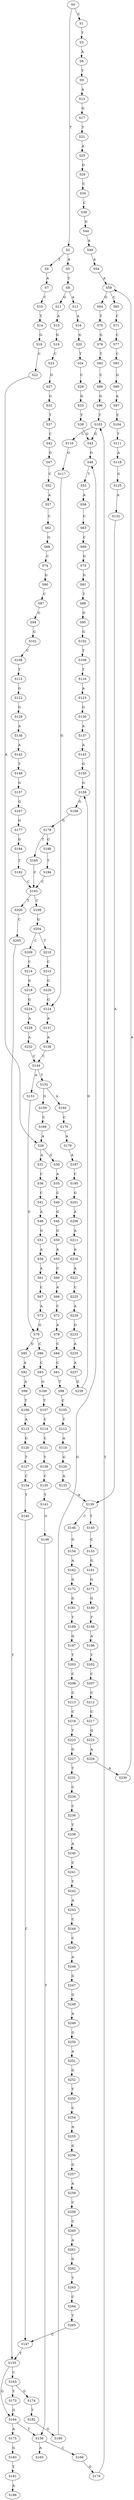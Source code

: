 strict digraph  {
	S0 -> S1 [ label = C ];
	S0 -> S2 [ label = T ];
	S1 -> S3 [ label = T ];
	S2 -> S4 [ label = T ];
	S2 -> S5 [ label = A ];
	S3 -> S6 [ label = A ];
	S4 -> S7 [ label = A ];
	S5 -> S8 [ label = T ];
	S6 -> S9 [ label = T ];
	S7 -> S10 [ label = C ];
	S8 -> S11 [ label = G ];
	S8 -> S12 [ label = A ];
	S9 -> S13 [ label = A ];
	S10 -> S14 [ label = T ];
	S11 -> S15 [ label = A ];
	S12 -> S16 [ label = A ];
	S13 -> S17 [ label = G ];
	S14 -> S18 [ label = G ];
	S15 -> S19 [ label = G ];
	S16 -> S20 [ label = G ];
	S17 -> S21 [ label = T ];
	S18 -> S22 [ label = C ];
	S19 -> S23 [ label = C ];
	S20 -> S24 [ label = T ];
	S21 -> S25 [ label = A ];
	S22 -> S26 [ label = A ];
	S23 -> S27 [ label = G ];
	S24 -> S28 [ label = C ];
	S25 -> S29 [ label = G ];
	S26 -> S30 [ label = G ];
	S26 -> S31 [ label = A ];
	S27 -> S32 [ label = G ];
	S28 -> S33 [ label = G ];
	S29 -> S34 [ label = C ];
	S30 -> S35 [ label = A ];
	S31 -> S36 [ label = C ];
	S32 -> S37 [ label = T ];
	S33 -> S38 [ label = T ];
	S34 -> S39 [ label = C ];
	S35 -> S40 [ label = C ];
	S36 -> S41 [ label = C ];
	S37 -> S42 [ label = C ];
	S38 -> S43 [ label = G ];
	S39 -> S44 [ label = G ];
	S40 -> S45 [ label = G ];
	S41 -> S46 [ label = A ];
	S42 -> S47 [ label = G ];
	S43 -> S48 [ label = G ];
	S44 -> S49 [ label = A ];
	S45 -> S50 [ label = G ];
	S46 -> S51 [ label = G ];
	S47 -> S52 [ label = C ];
	S48 -> S53 [ label = T ];
	S49 -> S54 [ label = A ];
	S50 -> S55 [ label = A ];
	S51 -> S56 [ label = A ];
	S52 -> S57 [ label = A ];
	S53 -> S58 [ label = A ];
	S54 -> S59 [ label = A ];
	S55 -> S60 [ label = C ];
	S56 -> S61 [ label = A ];
	S57 -> S62 [ label = C ];
	S58 -> S63 [ label = C ];
	S59 -> S64 [ label = G ];
	S59 -> S65 [ label = C ];
	S60 -> S66 [ label = A ];
	S61 -> S67 [ label = C ];
	S62 -> S68 [ label = G ];
	S63 -> S69 [ label = C ];
	S64 -> S70 [ label = T ];
	S65 -> S71 [ label = C ];
	S66 -> S72 [ label = C ];
	S67 -> S73 [ label = A ];
	S68 -> S74 [ label = C ];
	S69 -> S75 [ label = G ];
	S70 -> S76 [ label = G ];
	S71 -> S77 [ label = C ];
	S72 -> S78 [ label = A ];
	S73 -> S79 [ label = G ];
	S74 -> S80 [ label = G ];
	S75 -> S81 [ label = G ];
	S76 -> S82 [ label = T ];
	S77 -> S83 [ label = C ];
	S78 -> S84 [ label = C ];
	S79 -> S85 [ label = G ];
	S79 -> S86 [ label = C ];
	S80 -> S87 [ label = C ];
	S81 -> S88 [ label = T ];
	S82 -> S89 [ label = C ];
	S83 -> S90 [ label = G ];
	S84 -> S91 [ label = C ];
	S85 -> S92 [ label = A ];
	S86 -> S93 [ label = C ];
	S87 -> S94 [ label = G ];
	S88 -> S95 [ label = G ];
	S89 -> S96 [ label = G ];
	S90 -> S97 [ label = A ];
	S91 -> S98 [ label = T ];
	S92 -> S99 [ label = A ];
	S93 -> S100 [ label = G ];
	S94 -> S101 [ label = G ];
	S95 -> S102 [ label = G ];
	S96 -> S103 [ label = T ];
	S97 -> S104 [ label = C ];
	S98 -> S105 [ label = C ];
	S99 -> S106 [ label = T ];
	S100 -> S107 [ label = T ];
	S101 -> S108 [ label = C ];
	S102 -> S109 [ label = T ];
	S103 -> S110 [ label = C ];
	S103 -> S43 [ label = G ];
	S104 -> S111 [ label = T ];
	S105 -> S112 [ label = T ];
	S106 -> S113 [ label = A ];
	S107 -> S114 [ label = C ];
	S108 -> S115 [ label = T ];
	S109 -> S116 [ label = T ];
	S110 -> S117 [ label = G ];
	S111 -> S118 [ label = A ];
	S112 -> S119 [ label = A ];
	S113 -> S120 [ label = G ];
	S114 -> S121 [ label = C ];
	S115 -> S122 [ label = G ];
	S116 -> S123 [ label = A ];
	S117 -> S124 [ label = G ];
	S118 -> S125 [ label = G ];
	S119 -> S126 [ label = G ];
	S120 -> S127 [ label = T ];
	S121 -> S128 [ label = T ];
	S122 -> S129 [ label = G ];
	S123 -> S130 [ label = G ];
	S124 -> S131 [ label = A ];
	S125 -> S132 [ label = A ];
	S126 -> S133 [ label = A ];
	S127 -> S134 [ label = C ];
	S128 -> S135 [ label = C ];
	S129 -> S136 [ label = A ];
	S130 -> S137 [ label = A ];
	S131 -> S138 [ label = A ];
	S132 -> S139 [ label = A ];
	S133 -> S139 [ label = A ];
	S134 -> S140 [ label = T ];
	S135 -> S141 [ label = T ];
	S136 -> S142 [ label = A ];
	S137 -> S143 [ label = A ];
	S138 -> S144 [ label = C ];
	S139 -> S145 [ label = T ];
	S139 -> S146 [ label = C ];
	S140 -> S147 [ label = C ];
	S141 -> S148 [ label = G ];
	S142 -> S149 [ label = T ];
	S143 -> S150 [ label = G ];
	S144 -> S151 [ label = A ];
	S144 -> S152 [ label = T ];
	S145 -> S153 [ label = C ];
	S146 -> S154 [ label = G ];
	S147 -> S155 [ label = T ];
	S148 -> S156 [ label = T ];
	S149 -> S157 [ label = G ];
	S150 -> S158 [ label = G ];
	S151 -> S79 [ label = G ];
	S152 -> S159 [ label = G ];
	S152 -> S160 [ label = A ];
	S153 -> S161 [ label = G ];
	S154 -> S162 [ label = A ];
	S155 -> S163 [ label = C ];
	S155 -> S164 [ label = G ];
	S156 -> S165 [ label = A ];
	S156 -> S166 [ label = C ];
	S157 -> S167 [ label = G ];
	S158 -> S168 [ label = G ];
	S159 -> S169 [ label = C ];
	S160 -> S170 [ label = C ];
	S161 -> S171 [ label = G ];
	S162 -> S172 [ label = G ];
	S163 -> S173 [ label = T ];
	S163 -> S174 [ label = G ];
	S164 -> S175 [ label = A ];
	S164 -> S156 [ label = T ];
	S166 -> S176 [ label = G ];
	S167 -> S177 [ label = G ];
	S168 -> S178 [ label = G ];
	S169 -> S26 [ label = A ];
	S170 -> S179 [ label = A ];
	S171 -> S180 [ label = G ];
	S172 -> S181 [ label = G ];
	S173 -> S164 [ label = G ];
	S174 -> S182 [ label = T ];
	S175 -> S183 [ label = G ];
	S176 -> S103 [ label = T ];
	S177 -> S184 [ label = G ];
	S178 -> S185 [ label = T ];
	S178 -> S186 [ label = G ];
	S179 -> S187 [ label = A ];
	S180 -> S188 [ label = T ];
	S181 -> S189 [ label = T ];
	S182 -> S190 [ label = G ];
	S183 -> S191 [ label = T ];
	S184 -> S192 [ label = T ];
	S185 -> S193 [ label = C ];
	S186 -> S194 [ label = T ];
	S187 -> S195 [ label = C ];
	S188 -> S196 [ label = A ];
	S189 -> S197 [ label = G ];
	S190 -> S48 [ label = G ];
	S191 -> S198 [ label = A ];
	S192 -> S193 [ label = C ];
	S193 -> S199 [ label = C ];
	S193 -> S200 [ label = T ];
	S194 -> S193 [ label = C ];
	S195 -> S201 [ label = G ];
	S196 -> S202 [ label = T ];
	S197 -> S203 [ label = T ];
	S199 -> S204 [ label = G ];
	S200 -> S205 [ label = C ];
	S201 -> S206 [ label = A ];
	S202 -> S207 [ label = C ];
	S203 -> S208 [ label = C ];
	S204 -> S209 [ label = C ];
	S204 -> S210 [ label = T ];
	S205 -> S155 [ label = T ];
	S206 -> S211 [ label = A ];
	S207 -> S212 [ label = C ];
	S208 -> S213 [ label = C ];
	S209 -> S214 [ label = C ];
	S210 -> S215 [ label = C ];
	S211 -> S216 [ label = A ];
	S212 -> S217 [ label = C ];
	S213 -> S218 [ label = C ];
	S214 -> S219 [ label = G ];
	S215 -> S220 [ label = G ];
	S216 -> S221 [ label = A ];
	S217 -> S222 [ label = G ];
	S218 -> S223 [ label = T ];
	S219 -> S224 [ label = G ];
	S220 -> S124 [ label = G ];
	S221 -> S225 [ label = C ];
	S222 -> S226 [ label = A ];
	S223 -> S227 [ label = G ];
	S224 -> S228 [ label = A ];
	S225 -> S229 [ label = A ];
	S226 -> S230 [ label = A ];
	S227 -> S231 [ label = T ];
	S228 -> S232 [ label = A ];
	S229 -> S233 [ label = G ];
	S230 -> S59 [ label = A ];
	S231 -> S234 [ label = C ];
	S232 -> S144 [ label = C ];
	S233 -> S235 [ label = A ];
	S234 -> S236 [ label = C ];
	S235 -> S237 [ label = A ];
	S236 -> S238 [ label = T ];
	S237 -> S239 [ label = G ];
	S238 -> S240 [ label = A ];
	S239 -> S158 [ label = G ];
	S240 -> S241 [ label = C ];
	S241 -> S242 [ label = T ];
	S242 -> S243 [ label = A ];
	S243 -> S244 [ label = C ];
	S244 -> S245 [ label = C ];
	S245 -> S246 [ label = A ];
	S246 -> S247 [ label = G ];
	S247 -> S248 [ label = G ];
	S248 -> S249 [ label = A ];
	S249 -> S250 [ label = G ];
	S250 -> S251 [ label = A ];
	S251 -> S252 [ label = G ];
	S252 -> S253 [ label = T ];
	S253 -> S254 [ label = C ];
	S254 -> S255 [ label = A ];
	S255 -> S256 [ label = G ];
	S256 -> S257 [ label = G ];
	S257 -> S258 [ label = A ];
	S258 -> S259 [ label = C ];
	S259 -> S260 [ label = C ];
	S260 -> S261 [ label = A ];
	S261 -> S262 [ label = G ];
	S262 -> S263 [ label = T ];
	S263 -> S264 [ label = C ];
	S264 -> S265 [ label = T ];
	S265 -> S147 [ label = C ];
}
